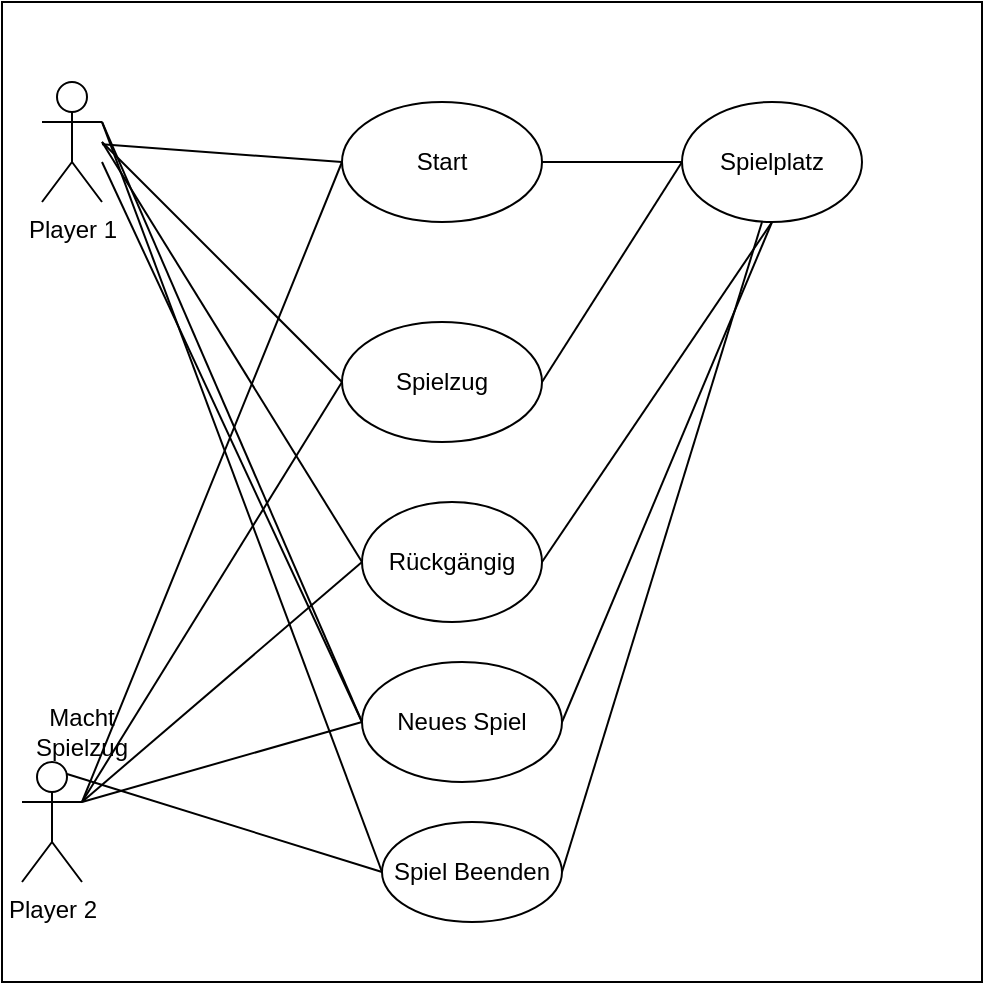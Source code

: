 <mxfile version="20.8.20" type="device"><diagram name="Seite-1" id="TRM1Vgvh6lEijzrsmX4T"><mxGraphModel dx="1372" dy="621" grid="1" gridSize="10" guides="1" tooltips="1" connect="1" arrows="1" fold="1" page="1" pageScale="1" pageWidth="827" pageHeight="1169" math="0" shadow="0"><root><mxCell id="0"/><mxCell id="1" parent="0"/><mxCell id="lZjPqReipMmbLaFGvTU6-6" value="" style="whiteSpace=wrap;html=1;aspect=fixed;" vertex="1" parent="1"><mxGeometry x="10" y="120" width="490" height="490" as="geometry"/></mxCell><mxCell id="lZjPqReipMmbLaFGvTU6-3" value="Player 2&lt;br&gt;" style="shape=umlActor;verticalLabelPosition=bottom;verticalAlign=top;html=1;outlineConnect=0;" vertex="1" parent="1"><mxGeometry x="20" y="500" width="30" height="60" as="geometry"/></mxCell><mxCell id="lZjPqReipMmbLaFGvTU6-11" value="Player 1" style="shape=umlActor;verticalLabelPosition=bottom;verticalAlign=top;html=1;outlineConnect=0;" vertex="1" parent="1"><mxGeometry x="30" y="160" width="30" height="60" as="geometry"/></mxCell><mxCell id="lZjPqReipMmbLaFGvTU6-18" value="Macht Spielzug" style="text;html=1;strokeColor=none;fillColor=none;align=center;verticalAlign=middle;whiteSpace=wrap;rounded=0;" vertex="1" parent="1"><mxGeometry x="20" y="470" width="60" height="30" as="geometry"/></mxCell><mxCell id="lZjPqReipMmbLaFGvTU6-20" value="Start" style="ellipse;whiteSpace=wrap;html=1;" vertex="1" parent="1"><mxGeometry x="180" y="170" width="100" height="60" as="geometry"/></mxCell><mxCell id="lZjPqReipMmbLaFGvTU6-21" value="Spielzug" style="ellipse;whiteSpace=wrap;html=1;" vertex="1" parent="1"><mxGeometry x="180" y="280" width="100" height="60" as="geometry"/></mxCell><mxCell id="lZjPqReipMmbLaFGvTU6-22" value="Spielplatz" style="ellipse;whiteSpace=wrap;html=1;" vertex="1" parent="1"><mxGeometry x="350" y="170" width="90" height="60" as="geometry"/></mxCell><mxCell id="lZjPqReipMmbLaFGvTU6-23" value="Rückgängig" style="ellipse;whiteSpace=wrap;html=1;" vertex="1" parent="1"><mxGeometry x="190" y="370" width="90" height="60" as="geometry"/></mxCell><mxCell id="lZjPqReipMmbLaFGvTU6-25" value="" style="endArrow=none;html=1;rounded=0;exitX=0;exitY=0.5;exitDx=0;exitDy=0;" edge="1" parent="1" source="lZjPqReipMmbLaFGvTU6-20" target="lZjPqReipMmbLaFGvTU6-11"><mxGeometry width="50" height="50" relative="1" as="geometry"><mxPoint x="250" y="420" as="sourcePoint"/><mxPoint x="300" y="370" as="targetPoint"/></mxGeometry></mxCell><mxCell id="lZjPqReipMmbLaFGvTU6-26" value="" style="endArrow=none;html=1;rounded=0;entryX=0;entryY=0.5;entryDx=0;entryDy=0;exitX=1;exitY=0.333;exitDx=0;exitDy=0;exitPerimeter=0;" edge="1" parent="1" source="lZjPqReipMmbLaFGvTU6-3" target="lZjPqReipMmbLaFGvTU6-20"><mxGeometry width="50" height="50" relative="1" as="geometry"><mxPoint x="250" y="420" as="sourcePoint"/><mxPoint x="300" y="370" as="targetPoint"/></mxGeometry></mxCell><mxCell id="lZjPqReipMmbLaFGvTU6-27" value="" style="endArrow=none;html=1;rounded=0;entryX=0;entryY=0.5;entryDx=0;entryDy=0;exitX=1;exitY=0.5;exitDx=0;exitDy=0;" edge="1" parent="1" source="lZjPqReipMmbLaFGvTU6-20" target="lZjPqReipMmbLaFGvTU6-22"><mxGeometry width="50" height="50" relative="1" as="geometry"><mxPoint x="250" y="420" as="sourcePoint"/><mxPoint x="300" y="370" as="targetPoint"/></mxGeometry></mxCell><mxCell id="lZjPqReipMmbLaFGvTU6-28" value="" style="endArrow=none;html=1;rounded=0;exitX=0;exitY=0.5;exitDx=0;exitDy=0;" edge="1" parent="1" source="lZjPqReipMmbLaFGvTU6-23"><mxGeometry width="50" height="50" relative="1" as="geometry"><mxPoint x="250" y="420" as="sourcePoint"/><mxPoint x="60" y="190" as="targetPoint"/></mxGeometry></mxCell><mxCell id="lZjPqReipMmbLaFGvTU6-29" value="" style="endArrow=none;html=1;rounded=0;entryX=1;entryY=0.333;entryDx=0;entryDy=0;entryPerimeter=0;exitX=0;exitY=0.5;exitDx=0;exitDy=0;" edge="1" parent="1" source="lZjPqReipMmbLaFGvTU6-23" target="lZjPqReipMmbLaFGvTU6-3"><mxGeometry width="50" height="50" relative="1" as="geometry"><mxPoint x="250" y="420" as="sourcePoint"/><mxPoint x="300" y="370" as="targetPoint"/></mxGeometry></mxCell><mxCell id="lZjPqReipMmbLaFGvTU6-30" value="" style="endArrow=none;html=1;rounded=0;entryX=0;entryY=0.5;entryDx=0;entryDy=0;exitX=1;exitY=0.5;exitDx=0;exitDy=0;" edge="1" parent="1" source="lZjPqReipMmbLaFGvTU6-21" target="lZjPqReipMmbLaFGvTU6-22"><mxGeometry width="50" height="50" relative="1" as="geometry"><mxPoint x="250" y="420" as="sourcePoint"/><mxPoint x="300" y="370" as="targetPoint"/></mxGeometry></mxCell><mxCell id="lZjPqReipMmbLaFGvTU6-31" value="" style="endArrow=none;html=1;rounded=0;entryX=0.5;entryY=1;entryDx=0;entryDy=0;exitX=1;exitY=0.5;exitDx=0;exitDy=0;" edge="1" parent="1" source="lZjPqReipMmbLaFGvTU6-23" target="lZjPqReipMmbLaFGvTU6-22"><mxGeometry width="50" height="50" relative="1" as="geometry"><mxPoint x="250" y="420" as="sourcePoint"/><mxPoint x="300" y="370" as="targetPoint"/></mxGeometry></mxCell><mxCell id="lZjPqReipMmbLaFGvTU6-32" value="" style="endArrow=none;html=1;rounded=0;entryX=0;entryY=0.5;entryDx=0;entryDy=0;" edge="1" parent="1" target="lZjPqReipMmbLaFGvTU6-21"><mxGeometry width="50" height="50" relative="1" as="geometry"><mxPoint x="50" y="520" as="sourcePoint"/><mxPoint x="300" y="370" as="targetPoint"/></mxGeometry></mxCell><mxCell id="lZjPqReipMmbLaFGvTU6-33" value="" style="endArrow=none;html=1;rounded=0;" edge="1" parent="1"><mxGeometry width="50" height="50" relative="1" as="geometry"><mxPoint x="60" y="190" as="sourcePoint"/><mxPoint x="180" y="310" as="targetPoint"/></mxGeometry></mxCell><mxCell id="lZjPqReipMmbLaFGvTU6-34" value="Neues Spiel" style="ellipse;whiteSpace=wrap;html=1;" vertex="1" parent="1"><mxGeometry x="190" y="450" width="100" height="60" as="geometry"/></mxCell><mxCell id="lZjPqReipMmbLaFGvTU6-35" value="Spiel Beenden" style="ellipse;whiteSpace=wrap;html=1;" vertex="1" parent="1"><mxGeometry x="200" y="530" width="90" height="50" as="geometry"/></mxCell><mxCell id="lZjPqReipMmbLaFGvTU6-38" value="" style="endArrow=none;html=1;rounded=0;entryX=0.5;entryY=1;entryDx=0;entryDy=0;exitX=1;exitY=0.5;exitDx=0;exitDy=0;" edge="1" parent="1" source="lZjPqReipMmbLaFGvTU6-34" target="lZjPqReipMmbLaFGvTU6-22"><mxGeometry width="50" height="50" relative="1" as="geometry"><mxPoint x="250" y="420" as="sourcePoint"/><mxPoint x="300" y="370" as="targetPoint"/></mxGeometry></mxCell><mxCell id="lZjPqReipMmbLaFGvTU6-39" value="" style="endArrow=none;html=1;rounded=0;exitX=1;exitY=0.5;exitDx=0;exitDy=0;" edge="1" parent="1" source="lZjPqReipMmbLaFGvTU6-35"><mxGeometry width="50" height="50" relative="1" as="geometry"><mxPoint x="250" y="420" as="sourcePoint"/><mxPoint x="390" y="230" as="targetPoint"/></mxGeometry></mxCell><mxCell id="lZjPqReipMmbLaFGvTU6-40" value="" style="endArrow=none;html=1;rounded=0;entryX=1;entryY=0.333;entryDx=0;entryDy=0;entryPerimeter=0;exitX=0;exitY=0.5;exitDx=0;exitDy=0;" edge="1" parent="1" source="lZjPqReipMmbLaFGvTU6-34" target="lZjPqReipMmbLaFGvTU6-3"><mxGeometry width="50" height="50" relative="1" as="geometry"><mxPoint x="250" y="420" as="sourcePoint"/><mxPoint x="300" y="370" as="targetPoint"/></mxGeometry></mxCell><mxCell id="lZjPqReipMmbLaFGvTU6-41" value="" style="endArrow=none;html=1;rounded=0;entryX=1;entryY=0.333;entryDx=0;entryDy=0;entryPerimeter=0;exitX=0;exitY=0.5;exitDx=0;exitDy=0;" edge="1" parent="1" source="lZjPqReipMmbLaFGvTU6-34" target="lZjPqReipMmbLaFGvTU6-11"><mxGeometry width="50" height="50" relative="1" as="geometry"><mxPoint x="250" y="420" as="sourcePoint"/><mxPoint x="300" y="370" as="targetPoint"/></mxGeometry></mxCell><mxCell id="lZjPqReipMmbLaFGvTU6-42" value="" style="endArrow=none;html=1;rounded=0;exitX=0;exitY=0.5;exitDx=0;exitDy=0;" edge="1" parent="1" source="lZjPqReipMmbLaFGvTU6-34"><mxGeometry width="50" height="50" relative="1" as="geometry"><mxPoint x="250" y="420" as="sourcePoint"/><mxPoint x="60" y="200" as="targetPoint"/></mxGeometry></mxCell><mxCell id="lZjPqReipMmbLaFGvTU6-43" value="" style="endArrow=none;html=1;rounded=0;entryX=0;entryY=0.5;entryDx=0;entryDy=0;exitX=0.75;exitY=0.1;exitDx=0;exitDy=0;exitPerimeter=0;" edge="1" parent="1" source="lZjPqReipMmbLaFGvTU6-3" target="lZjPqReipMmbLaFGvTU6-35"><mxGeometry width="50" height="50" relative="1" as="geometry"><mxPoint x="250" y="420" as="sourcePoint"/><mxPoint x="300" y="370" as="targetPoint"/></mxGeometry></mxCell><mxCell id="lZjPqReipMmbLaFGvTU6-44" value="" style="endArrow=none;html=1;rounded=0;entryX=1;entryY=0.333;entryDx=0;entryDy=0;entryPerimeter=0;exitX=0;exitY=0.5;exitDx=0;exitDy=0;" edge="1" parent="1" source="lZjPqReipMmbLaFGvTU6-35" target="lZjPqReipMmbLaFGvTU6-11"><mxGeometry width="50" height="50" relative="1" as="geometry"><mxPoint x="250" y="420" as="sourcePoint"/><mxPoint x="300" y="370" as="targetPoint"/></mxGeometry></mxCell></root></mxGraphModel></diagram></mxfile>